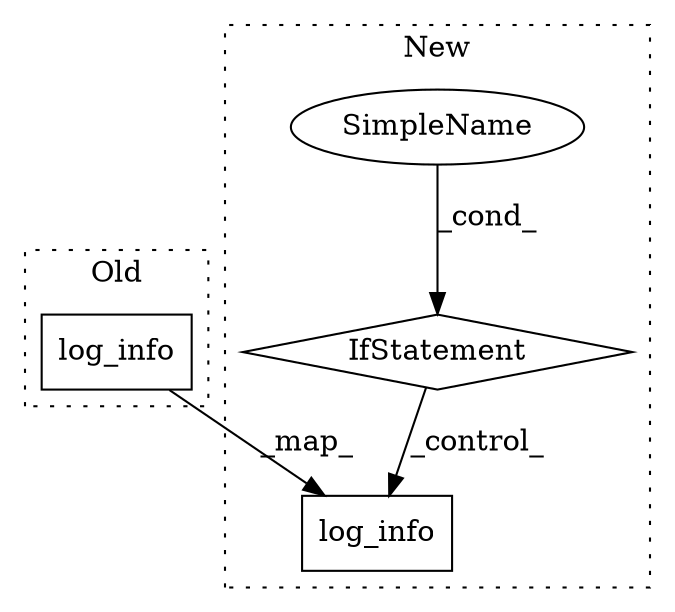 digraph G {
subgraph cluster0 {
1 [label="log_info" a="32" s="10790,10840" l="9,1" shape="box"];
label = "Old";
style="dotted";
}
subgraph cluster1 {
2 [label="log_info" a="32" s="10610,10667" l="9,1" shape="box"];
3 [label="IfStatement" a="25" s="10573,10600" l="4,2" shape="diamond"];
4 [label="SimpleName" a="42" s="" l="" shape="ellipse"];
label = "New";
style="dotted";
}
1 -> 2 [label="_map_"];
3 -> 2 [label="_control_"];
4 -> 3 [label="_cond_"];
}